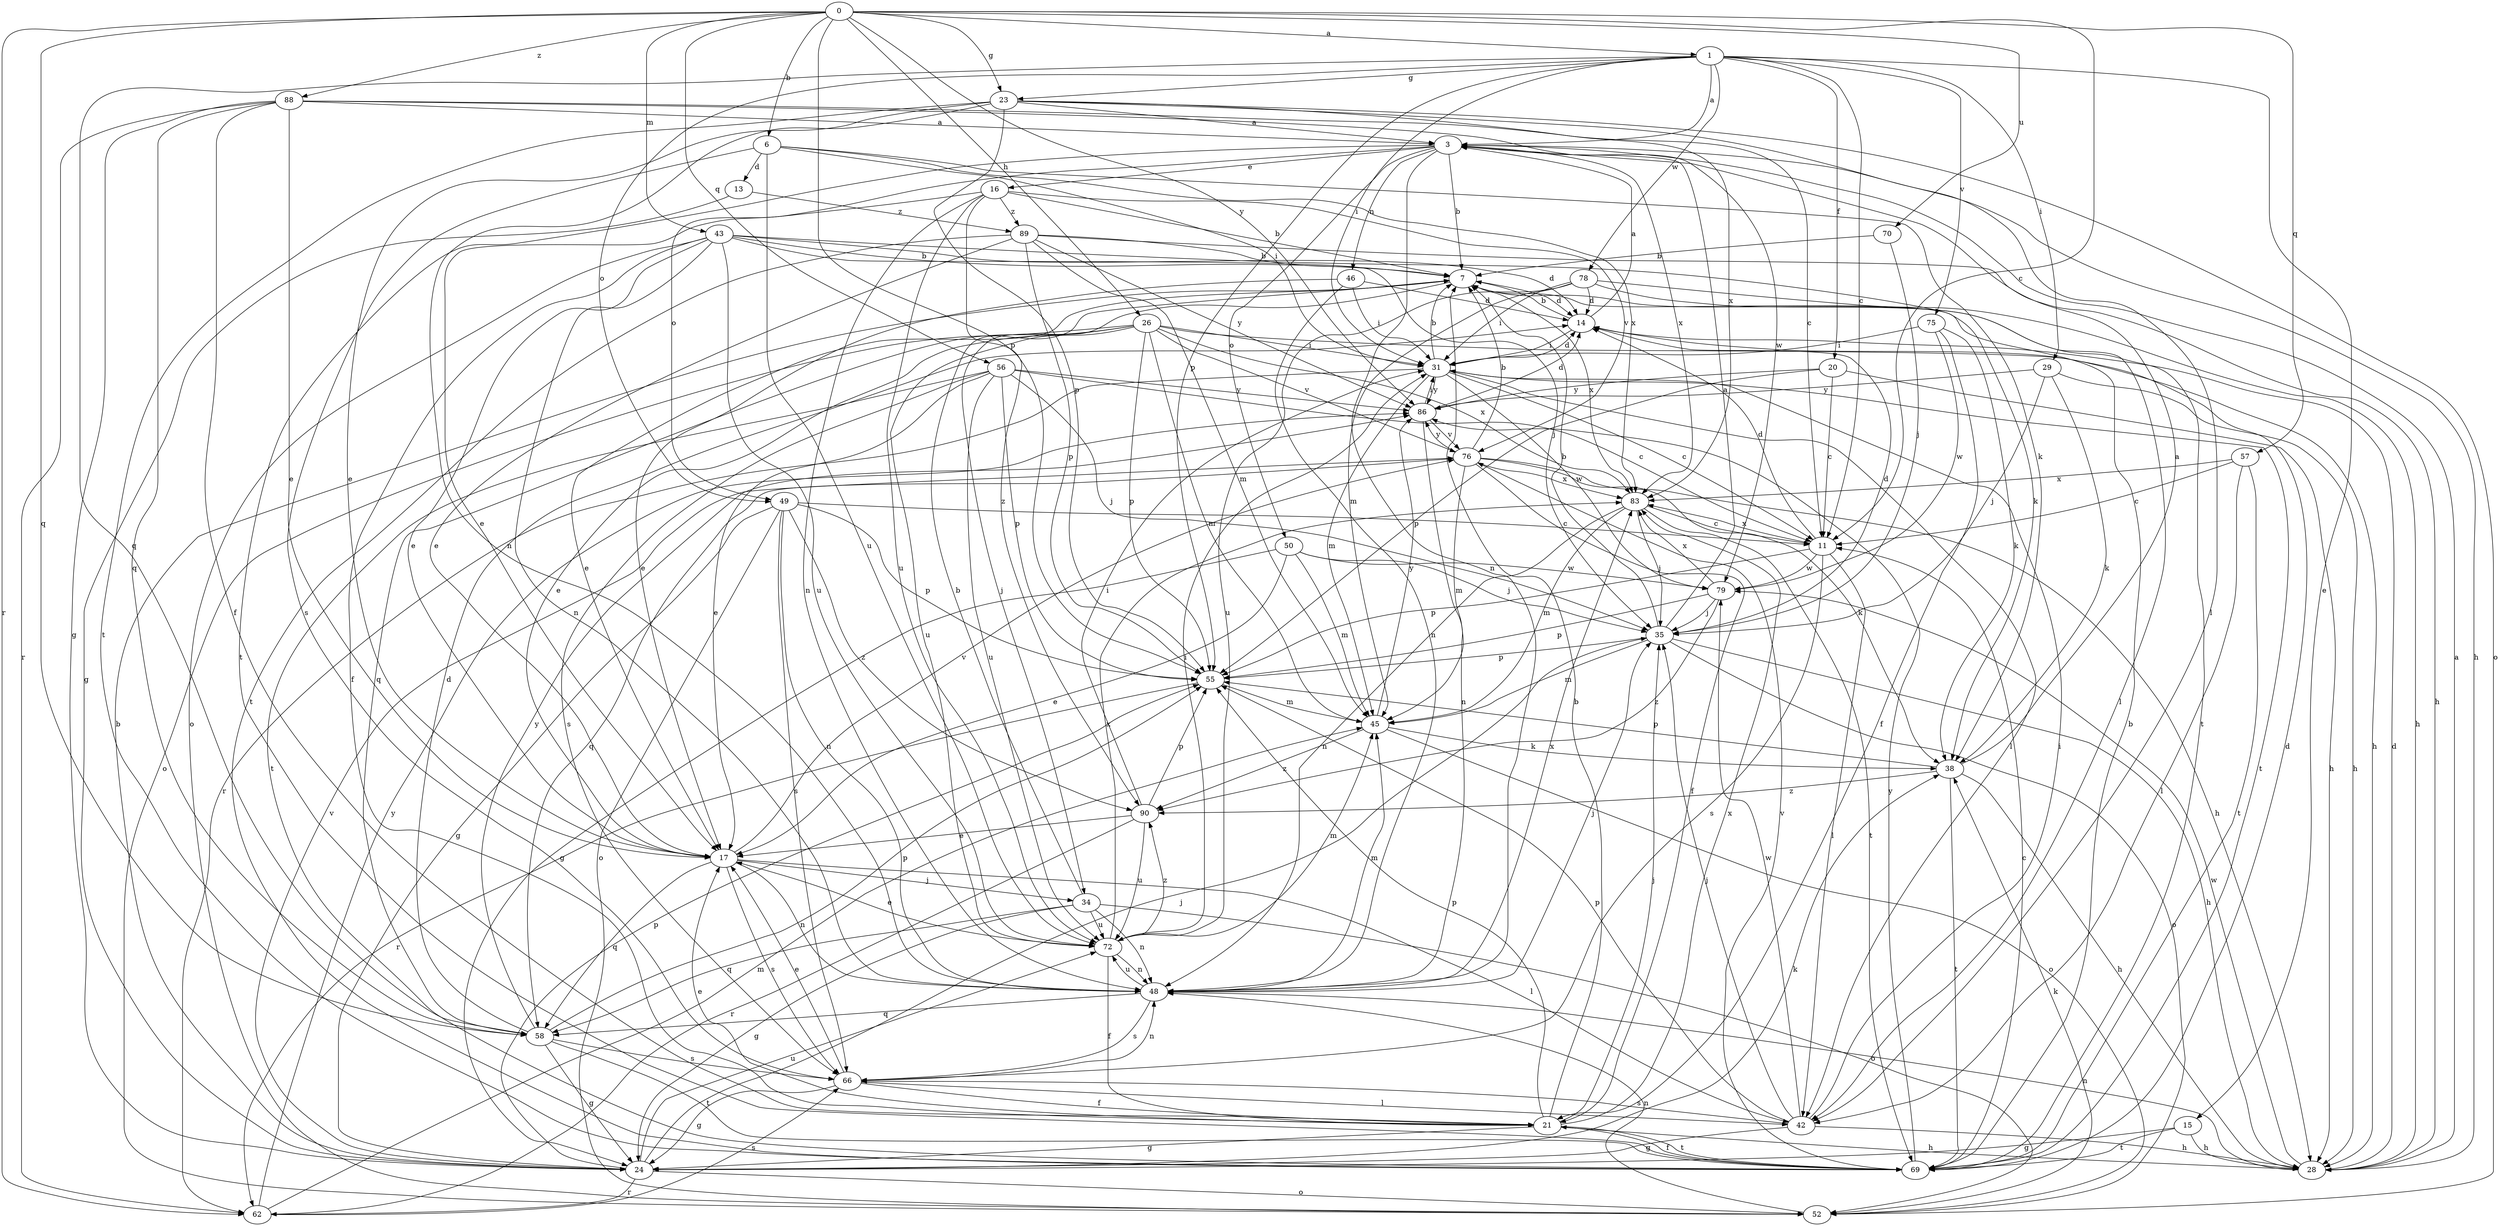 strict digraph  {
0;
1;
3;
6;
7;
11;
13;
14;
15;
16;
17;
20;
21;
23;
24;
26;
28;
29;
31;
34;
35;
38;
42;
43;
45;
46;
48;
49;
50;
52;
55;
56;
57;
58;
62;
66;
69;
70;
72;
75;
76;
78;
79;
83;
86;
88;
89;
90;
0 -> 1  [label=a];
0 -> 6  [label=b];
0 -> 11  [label=c];
0 -> 23  [label=g];
0 -> 26  [label=h];
0 -> 43  [label=m];
0 -> 55  [label=p];
0 -> 56  [label=q];
0 -> 57  [label=q];
0 -> 58  [label=q];
0 -> 62  [label=r];
0 -> 70  [label=u];
0 -> 86  [label=y];
0 -> 88  [label=z];
1 -> 3  [label=a];
1 -> 11  [label=c];
1 -> 15  [label=e];
1 -> 20  [label=f];
1 -> 23  [label=g];
1 -> 29  [label=i];
1 -> 31  [label=i];
1 -> 49  [label=o];
1 -> 55  [label=p];
1 -> 58  [label=q];
1 -> 75  [label=v];
1 -> 78  [label=w];
3 -> 7  [label=b];
3 -> 16  [label=e];
3 -> 28  [label=h];
3 -> 46  [label=n];
3 -> 48  [label=n];
3 -> 49  [label=o];
3 -> 50  [label=o];
3 -> 69  [label=t];
3 -> 83  [label=x];
6 -> 13  [label=d];
6 -> 31  [label=i];
6 -> 38  [label=k];
6 -> 66  [label=s];
6 -> 72  [label=u];
6 -> 83  [label=x];
7 -> 14  [label=d];
7 -> 17  [label=e];
7 -> 34  [label=j];
7 -> 69  [label=t];
7 -> 83  [label=x];
11 -> 14  [label=d];
11 -> 42  [label=l];
11 -> 55  [label=p];
11 -> 66  [label=s];
11 -> 79  [label=w];
11 -> 83  [label=x];
13 -> 24  [label=g];
13 -> 89  [label=z];
14 -> 3  [label=a];
14 -> 7  [label=b];
14 -> 31  [label=i];
15 -> 24  [label=g];
15 -> 28  [label=h];
15 -> 69  [label=t];
16 -> 7  [label=b];
16 -> 17  [label=e];
16 -> 48  [label=n];
16 -> 72  [label=u];
16 -> 76  [label=v];
16 -> 89  [label=z];
16 -> 90  [label=z];
17 -> 34  [label=j];
17 -> 42  [label=l];
17 -> 48  [label=n];
17 -> 58  [label=q];
17 -> 66  [label=s];
17 -> 76  [label=v];
20 -> 11  [label=c];
20 -> 28  [label=h];
20 -> 55  [label=p];
20 -> 86  [label=y];
21 -> 7  [label=b];
21 -> 17  [label=e];
21 -> 24  [label=g];
21 -> 28  [label=h];
21 -> 35  [label=j];
21 -> 55  [label=p];
21 -> 69  [label=t];
21 -> 83  [label=x];
23 -> 3  [label=a];
23 -> 17  [label=e];
23 -> 42  [label=l];
23 -> 48  [label=n];
23 -> 52  [label=o];
23 -> 55  [label=p];
23 -> 69  [label=t];
23 -> 83  [label=x];
24 -> 7  [label=b];
24 -> 35  [label=j];
24 -> 38  [label=k];
24 -> 52  [label=o];
24 -> 55  [label=p];
24 -> 62  [label=r];
24 -> 72  [label=u];
24 -> 76  [label=v];
26 -> 17  [label=e];
26 -> 28  [label=h];
26 -> 31  [label=i];
26 -> 45  [label=m];
26 -> 52  [label=o];
26 -> 55  [label=p];
26 -> 58  [label=q];
26 -> 72  [label=u];
26 -> 76  [label=v];
26 -> 83  [label=x];
28 -> 3  [label=a];
28 -> 14  [label=d];
28 -> 48  [label=n];
28 -> 79  [label=w];
29 -> 28  [label=h];
29 -> 35  [label=j];
29 -> 38  [label=k];
29 -> 86  [label=y];
31 -> 7  [label=b];
31 -> 11  [label=c];
31 -> 14  [label=d];
31 -> 42  [label=l];
31 -> 45  [label=m];
31 -> 62  [label=r];
31 -> 69  [label=t];
31 -> 79  [label=w];
31 -> 86  [label=y];
34 -> 7  [label=b];
34 -> 24  [label=g];
34 -> 48  [label=n];
34 -> 52  [label=o];
34 -> 58  [label=q];
34 -> 72  [label=u];
35 -> 3  [label=a];
35 -> 7  [label=b];
35 -> 14  [label=d];
35 -> 28  [label=h];
35 -> 45  [label=m];
35 -> 52  [label=o];
35 -> 55  [label=p];
38 -> 3  [label=a];
38 -> 28  [label=h];
38 -> 55  [label=p];
38 -> 69  [label=t];
38 -> 90  [label=z];
42 -> 24  [label=g];
42 -> 28  [label=h];
42 -> 31  [label=i];
42 -> 35  [label=j];
42 -> 55  [label=p];
42 -> 66  [label=s];
42 -> 79  [label=w];
43 -> 7  [label=b];
43 -> 14  [label=d];
43 -> 17  [label=e];
43 -> 21  [label=f];
43 -> 35  [label=j];
43 -> 38  [label=k];
43 -> 48  [label=n];
43 -> 52  [label=o];
43 -> 72  [label=u];
45 -> 38  [label=k];
45 -> 52  [label=o];
45 -> 86  [label=y];
45 -> 90  [label=z];
46 -> 14  [label=d];
46 -> 17  [label=e];
46 -> 31  [label=i];
46 -> 48  [label=n];
48 -> 35  [label=j];
48 -> 45  [label=m];
48 -> 58  [label=q];
48 -> 66  [label=s];
48 -> 72  [label=u];
48 -> 83  [label=x];
49 -> 11  [label=c];
49 -> 24  [label=g];
49 -> 48  [label=n];
49 -> 52  [label=o];
49 -> 55  [label=p];
49 -> 66  [label=s];
49 -> 90  [label=z];
50 -> 17  [label=e];
50 -> 24  [label=g];
50 -> 35  [label=j];
50 -> 45  [label=m];
50 -> 79  [label=w];
52 -> 38  [label=k];
52 -> 48  [label=n];
55 -> 45  [label=m];
55 -> 62  [label=r];
56 -> 11  [label=c];
56 -> 17  [label=e];
56 -> 35  [label=j];
56 -> 55  [label=p];
56 -> 66  [label=s];
56 -> 69  [label=t];
56 -> 72  [label=u];
56 -> 86  [label=y];
57 -> 11  [label=c];
57 -> 42  [label=l];
57 -> 69  [label=t];
57 -> 83  [label=x];
58 -> 14  [label=d];
58 -> 24  [label=g];
58 -> 55  [label=p];
58 -> 66  [label=s];
58 -> 69  [label=t];
58 -> 86  [label=y];
62 -> 45  [label=m];
62 -> 66  [label=s];
62 -> 86  [label=y];
66 -> 17  [label=e];
66 -> 21  [label=f];
66 -> 24  [label=g];
66 -> 42  [label=l];
66 -> 48  [label=n];
69 -> 7  [label=b];
69 -> 11  [label=c];
69 -> 14  [label=d];
69 -> 21  [label=f];
69 -> 76  [label=v];
69 -> 86  [label=y];
70 -> 7  [label=b];
70 -> 35  [label=j];
72 -> 17  [label=e];
72 -> 21  [label=f];
72 -> 31  [label=i];
72 -> 45  [label=m];
72 -> 48  [label=n];
72 -> 83  [label=x];
72 -> 90  [label=z];
75 -> 21  [label=f];
75 -> 31  [label=i];
75 -> 38  [label=k];
75 -> 79  [label=w];
76 -> 7  [label=b];
76 -> 21  [label=f];
76 -> 28  [label=h];
76 -> 38  [label=k];
76 -> 45  [label=m];
76 -> 58  [label=q];
76 -> 83  [label=x];
76 -> 86  [label=y];
78 -> 14  [label=d];
78 -> 28  [label=h];
78 -> 31  [label=i];
78 -> 42  [label=l];
78 -> 45  [label=m];
78 -> 72  [label=u];
79 -> 35  [label=j];
79 -> 55  [label=p];
79 -> 83  [label=x];
79 -> 90  [label=z];
83 -> 11  [label=c];
83 -> 35  [label=j];
83 -> 45  [label=m];
83 -> 48  [label=n];
83 -> 69  [label=t];
86 -> 14  [label=d];
86 -> 31  [label=i];
86 -> 48  [label=n];
86 -> 76  [label=v];
88 -> 3  [label=a];
88 -> 11  [label=c];
88 -> 17  [label=e];
88 -> 21  [label=f];
88 -> 24  [label=g];
88 -> 58  [label=q];
88 -> 62  [label=r];
88 -> 79  [label=w];
89 -> 7  [label=b];
89 -> 17  [label=e];
89 -> 28  [label=h];
89 -> 45  [label=m];
89 -> 55  [label=p];
89 -> 69  [label=t];
89 -> 86  [label=y];
90 -> 17  [label=e];
90 -> 31  [label=i];
90 -> 55  [label=p];
90 -> 62  [label=r];
90 -> 72  [label=u];
}
